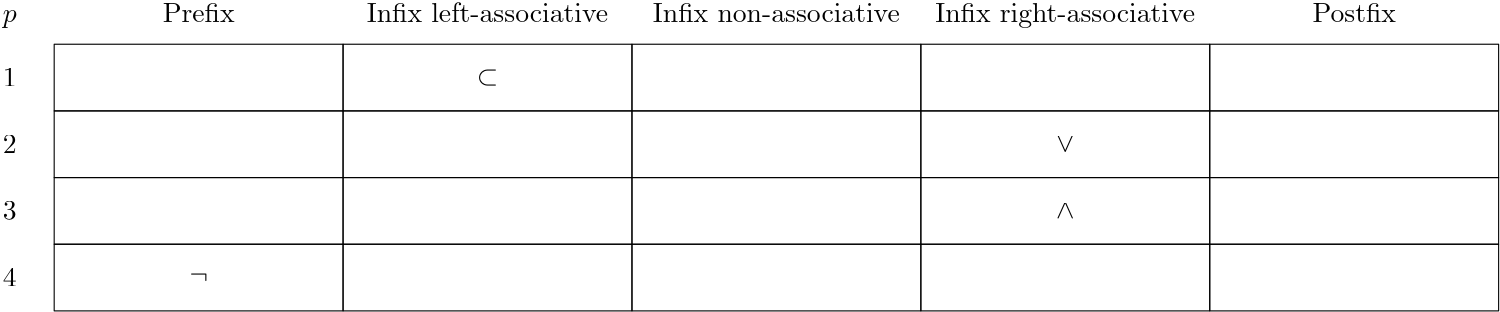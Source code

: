 <?xml version="1.0"?>
<!DOCTYPE ipe SYSTEM "ipe.dtd">
<ipe version="70218" creator="Ipe 7.2.27">
<info created="D:20230606203738" modified="D:20230606204302"/>
<ipestyle name="basic">
<symbol name="arrow/arc(spx)">
<path stroke="sym-stroke" fill="sym-stroke" pen="sym-pen">
0 0 m
-1 0.333 l
-1 -0.333 l
h
</path>
</symbol>
<symbol name="arrow/farc(spx)">
<path stroke="sym-stroke" fill="white" pen="sym-pen">
0 0 m
-1 0.333 l
-1 -0.333 l
h
</path>
</symbol>
<symbol name="arrow/ptarc(spx)">
<path stroke="sym-stroke" fill="sym-stroke" pen="sym-pen">
0 0 m
-1 0.333 l
-0.8 0 l
-1 -0.333 l
h
</path>
</symbol>
<symbol name="arrow/fptarc(spx)">
<path stroke="sym-stroke" fill="white" pen="sym-pen">
0 0 m
-1 0.333 l
-0.8 0 l
-1 -0.333 l
h
</path>
</symbol>
<symbol name="mark/circle(sx)" transformations="translations">
<path fill="sym-stroke">
0.6 0 0 0.6 0 0 e
0.4 0 0 0.4 0 0 e
</path>
</symbol>
<symbol name="mark/disk(sx)" transformations="translations">
<path fill="sym-stroke">
0.6 0 0 0.6 0 0 e
</path>
</symbol>
<symbol name="mark/fdisk(sfx)" transformations="translations">
<group>
<path fill="sym-fill">
0.5 0 0 0.5 0 0 e
</path>
<path fill="sym-stroke" fillrule="eofill">
0.6 0 0 0.6 0 0 e
0.4 0 0 0.4 0 0 e
</path>
</group>
</symbol>
<symbol name="mark/box(sx)" transformations="translations">
<path fill="sym-stroke" fillrule="eofill">
-0.6 -0.6 m
0.6 -0.6 l
0.6 0.6 l
-0.6 0.6 l
h
-0.4 -0.4 m
0.4 -0.4 l
0.4 0.4 l
-0.4 0.4 l
h
</path>
</symbol>
<symbol name="mark/square(sx)" transformations="translations">
<path fill="sym-stroke">
-0.6 -0.6 m
0.6 -0.6 l
0.6 0.6 l
-0.6 0.6 l
h
</path>
</symbol>
<symbol name="mark/fsquare(sfx)" transformations="translations">
<group>
<path fill="sym-fill">
-0.5 -0.5 m
0.5 -0.5 l
0.5 0.5 l
-0.5 0.5 l
h
</path>
<path fill="sym-stroke" fillrule="eofill">
-0.6 -0.6 m
0.6 -0.6 l
0.6 0.6 l
-0.6 0.6 l
h
-0.4 -0.4 m
0.4 -0.4 l
0.4 0.4 l
-0.4 0.4 l
h
</path>
</group>
</symbol>
<symbol name="mark/cross(sx)" transformations="translations">
<group>
<path fill="sym-stroke">
-0.43 -0.57 m
0.57 0.43 l
0.43 0.57 l
-0.57 -0.43 l
h
</path>
<path fill="sym-stroke">
-0.43 0.57 m
0.57 -0.43 l
0.43 -0.57 l
-0.57 0.43 l
h
</path>
</group>
</symbol>
<symbol name="arrow/fnormal(spx)">
<path stroke="sym-stroke" fill="white" pen="sym-pen">
0 0 m
-1 0.333 l
-1 -0.333 l
h
</path>
</symbol>
<symbol name="arrow/pointed(spx)">
<path stroke="sym-stroke" fill="sym-stroke" pen="sym-pen">
0 0 m
-1 0.333 l
-0.8 0 l
-1 -0.333 l
h
</path>
</symbol>
<symbol name="arrow/fpointed(spx)">
<path stroke="sym-stroke" fill="white" pen="sym-pen">
0 0 m
-1 0.333 l
-0.8 0 l
-1 -0.333 l
h
</path>
</symbol>
<symbol name="arrow/linear(spx)">
<path stroke="sym-stroke" pen="sym-pen">
-1 0.333 m
0 0 l
-1 -0.333 l
</path>
</symbol>
<symbol name="arrow/fdouble(spx)">
<path stroke="sym-stroke" fill="white" pen="sym-pen">
0 0 m
-1 0.333 l
-1 -0.333 l
h
-1 0 m
-2 0.333 l
-2 -0.333 l
h
</path>
</symbol>
<symbol name="arrow/double(spx)">
<path stroke="sym-stroke" fill="sym-stroke" pen="sym-pen">
0 0 m
-1 0.333 l
-1 -0.333 l
h
-1 0 m
-2 0.333 l
-2 -0.333 l
h
</path>
</symbol>
<symbol name="arrow/mid-normal(spx)">
<path stroke="sym-stroke" fill="sym-stroke" pen="sym-pen">
0.5 0 m
-0.5 0.333 l
-0.5 -0.333 l
h
</path>
</symbol>
<symbol name="arrow/mid-fnormal(spx)">
<path stroke="sym-stroke" fill="white" pen="sym-pen">
0.5 0 m
-0.5 0.333 l
-0.5 -0.333 l
h
</path>
</symbol>
<symbol name="arrow/mid-pointed(spx)">
<path stroke="sym-stroke" fill="sym-stroke" pen="sym-pen">
0.5 0 m
-0.5 0.333 l
-0.3 0 l
-0.5 -0.333 l
h
</path>
</symbol>
<symbol name="arrow/mid-fpointed(spx)">
<path stroke="sym-stroke" fill="white" pen="sym-pen">
0.5 0 m
-0.5 0.333 l
-0.3 0 l
-0.5 -0.333 l
h
</path>
</symbol>
<symbol name="arrow/mid-double(spx)">
<path stroke="sym-stroke" fill="sym-stroke" pen="sym-pen">
1 0 m
0 0.333 l
0 -0.333 l
h
0 0 m
-1 0.333 l
-1 -0.333 l
h
</path>
</symbol>
<symbol name="arrow/mid-fdouble(spx)">
<path stroke="sym-stroke" fill="white" pen="sym-pen">
1 0 m
0 0.333 l
0 -0.333 l
h
0 0 m
-1 0.333 l
-1 -0.333 l
h
</path>
</symbol>
<anglesize name="22.5 deg" value="22.5"/>
<anglesize name="30 deg" value="30"/>
<anglesize name="45 deg" value="45"/>
<anglesize name="60 deg" value="60"/>
<anglesize name="90 deg" value="90"/>
<arrowsize name="large" value="10"/>
<arrowsize name="small" value="5"/>
<arrowsize name="tiny" value="3"/>
<color name="blue" value="0 0 1"/>
<color name="brown" value="0.647 0.165 0.165"/>
<color name="darkblue" value="0 0 0.545"/>
<color name="darkcyan" value="0 0.545 0.545"/>
<color name="darkgray" value="0.663"/>
<color name="darkgreen" value="0 0.392 0"/>
<color name="darkmagenta" value="0.545 0 0.545"/>
<color name="darkorange" value="1 0.549 0"/>
<color name="darkred" value="0.545 0 0"/>
<color name="gold" value="1 0.843 0"/>
<color name="gray" value="0.745"/>
<color name="green" value="0 1 0"/>
<color name="lightblue" value="0.678 0.847 0.902"/>
<color name="lightcyan" value="0.878 1 1"/>
<color name="lightgray" value="0.827"/>
<color name="lightgreen" value="0.565 0.933 0.565"/>
<color name="lightyellow" value="1 1 0.878"/>
<color name="navy" value="0 0 0.502"/>
<color name="orange" value="1 0.647 0"/>
<color name="pink" value="1 0.753 0.796"/>
<color name="purple" value="0.627 0.125 0.941"/>
<color name="red" value="1 0 0"/>
<color name="seagreen" value="0.18 0.545 0.341"/>
<color name="turquoise" value="0.251 0.878 0.816"/>
<color name="violet" value="0.933 0.51 0.933"/>
<color name="yellow" value="1 1 0"/>
<dashstyle name="dash dot dotted" value="[4 2 1 2 1 2] 0"/>
<dashstyle name="dash dotted" value="[4 2 1 2] 0"/>
<dashstyle name="dashed" value="[4] 0"/>
<dashstyle name="dotted" value="[1 3] 0"/>
<gridsize name="10 pts (~3.5 mm)" value="10"/>
<gridsize name="14 pts (~5 mm)" value="14"/>
<gridsize name="16 pts (~6 mm)" value="16"/>
<gridsize name="20 pts (~7 mm)" value="20"/>
<gridsize name="28 pts (~10 mm)" value="28"/>
<gridsize name="32 pts (~12 mm)" value="32"/>
<gridsize name="4 pts" value="4"/>
<gridsize name="56 pts (~20 mm)" value="56"/>
<gridsize name="8 pts (~3 mm)" value="8"/>
<opacity name="10%" value="0.1"/>
<opacity name="30%" value="0.3"/>
<opacity name="50%" value="0.5"/>
<opacity name="75%" value="0.75"/>
<pen name="fat" value="1.2"/>
<pen name="heavier" value="0.8"/>
<pen name="ultrafat" value="2"/>
<symbolsize name="large" value="5"/>
<symbolsize name="small" value="2"/>
<symbolsize name="tiny" value="1.1"/>
<textsize name="Huge" value="\Huge"/>
<textsize name="LARGE" value="\LARGE"/>
<textsize name="Large" value="\Large"/>
<textsize name="footnote" value="\footnotesize"/>
<textsize name="huge" value="\huge"/>
<textsize name="large" value="\large"/>
<textsize name="script" value="\scriptsize"/>
<textsize name="small" value="\small"/>
<textsize name="tiny" value="\tiny"/>
<textstyle name="center" begin="\begin{center}" end="\end{center}"/>
<textstyle name="item" begin="\begin{itemize}\item{}" end="\end{itemize}"/>
<textstyle name="itemize" begin="\begin{itemize}" end="\end{itemize}"/>
<tiling name="falling" angle="-60" step="4" width="1"/>
<tiling name="rising" angle="30" step="4" width="1"/>
</ipestyle>
<page>
<layer name="alpha"/>
<view layers="alpha" active="alpha"/>
<text layer="alpha" matrix="1 0 0 1 39.0485 8" transformations="translations" pos="64 768" stroke="black" type="label" width="25.903" height="6.918" depth="0" valign="baseline">Prefix</text>
<text matrix="1 0 0 1 48.4965 8" transformations="translations" pos="128 768" stroke="black" type="label" width="87.007" height="6.918" depth="0" valign="baseline">Infix left-associative</text>
<text matrix="1 0 0 1 39.528 8" transformations="translations" pos="240 768" stroke="black" type="label" width="88.944" height="6.918" depth="0" valign="baseline">Infix non-associative</text>
<text matrix="1 0 0 1 29.1615 8" transformations="translations" pos="352 768" stroke="black" type="label" width="93.677" height="6.926" depth="1.93" valign="baseline">Infix right-associative</text>
<text matrix="1 0 0 1 52.959 8" transformations="translations" pos="464 768" stroke="black" type="label" width="30.082" height="6.918" depth="0" valign="baseline">Postfix</text>
<path matrix="1 0 0 0.75 32 192" stroke="black">
32 768 m
32 736 l
136 736 l
136 768 l
h
</path>
<path matrix="1 0 0 0.75 136 192" stroke="black">
32 768 m
32 736 l
136 736 l
136 768 l
h
</path>
<path matrix="1 0 0 0.75 240 192" stroke="black">
32 768 m
32 736 l
136 736 l
136 768 l
h
</path>
<path matrix="1 0 0 0.75 344 192" stroke="black">
32 768 m
32 736 l
136 736 l
136 768 l
h
</path>
<path matrix="1 0 0 0.75 448 192" stroke="black">
32 768 m
32 736 l
136 736 l
136 768 l
h
</path>
<path matrix="1 0 0 0.75 32 168" stroke="black">
32 768 m
32 736 l
136 736 l
136 768 l
h
</path>
<path matrix="1 0 0 0.75 136 168" stroke="black">
32 768 m
32 736 l
136 736 l
136 768 l
h
</path>
<path matrix="1 0 0 0.75 240 168" stroke="black">
32 768 m
32 736 l
136 736 l
136 768 l
h
</path>
<path matrix="1 0 0 0.75 344 168" stroke="black">
32 768 m
32 736 l
136 736 l
136 768 l
h
</path>
<path matrix="1 0 0 0.75 448 168" stroke="black">
32 768 m
32 736 l
136 736 l
136 768 l
h
</path>
<path matrix="1 0 0 0.75 32 144" stroke="black">
32 768 m
32 736 l
136 736 l
136 768 l
h
</path>
<path matrix="1 0 0 0.75 136 144" stroke="black">
32 768 m
32 736 l
136 736 l
136 768 l
h
</path>
<path matrix="1 0 0 0.75 240 144" stroke="black">
32 768 m
32 736 l
136 736 l
136 768 l
h
</path>
<path matrix="1 0 0 0.75 344 144" stroke="black">
32 768 m
32 736 l
136 736 l
136 768 l
h
</path>
<path matrix="1 0 0 0.75 448 144" stroke="black">
32 768 m
32 736 l
136 736 l
136 768 l
h
</path>
<path matrix="1 0 0 0.75 32 120" stroke="black">
32 768 m
32 736 l
136 736 l
136 768 l
h
</path>
<path matrix="1 0 0 0.75 136 120" stroke="black">
32 768 m
32 736 l
136 736 l
136 768 l
h
</path>
<path matrix="1 0 0 0.75 240 120" stroke="black">
32 768 m
32 736 l
136 736 l
136 768 l
h
</path>
<path matrix="1 0 0 0.75 344 120" stroke="black">
32 768 m
32 736 l
136 736 l
136 768 l
h
</path>
<path matrix="1 0 0 0.75 448 120" stroke="black">
32 768 m
32 736 l
136 736 l
136 768 l
h
</path>
<text matrix="1 0 0 1 32.679 1.8555" transformations="translations" pos="80 680" stroke="black" type="label" width="6.642" height="4.289" depth="0" valign="baseline" style="math">\lnot</text>
<text matrix="1 0 0 1 24.679 1.2325" transformations="translations" pos="400 704" stroke="black" type="label" width="6.642" height="5.535" depth="0" valign="baseline" style="math">\land</text>
<text matrix="1 0 0 1 24.679 1.2325" transformations="translations" pos="400 728" stroke="black" type="label" width="6.642" height="5.535" depth="0" valign="baseline" style="math">\lor</text>
<text matrix="1 0 0 1 32.1255 1.51" transformations="translations" pos="184 752" stroke="black" type="label" width="7.749" height="5.37" depth="0.39" valign="baseline" style="math">\subset</text>
<text transformations="translations" pos="48 776" stroke="black" type="label" width="5.012" height="4.297" depth="1.93" halign="center" valign="baseline" style="math">p</text>
<text matrix="1 0 0 1 0 -23.21" transformations="translations" pos="48 776" stroke="black" type="label" width="4.981" height="6.42" depth="0" halign="center" valign="baseline" style="math">1</text>
<text matrix="1 0 0 1 0 -47.21" transformations="translations" pos="48 776" stroke="black" type="label" width="4.981" height="6.42" depth="0" halign="center" valign="baseline" style="math">2</text>
<text matrix="1 0 0 1 0 -71.21" transformations="translations" pos="48 776" stroke="black" type="label" width="4.981" height="6.42" depth="0" halign="center" valign="baseline" style="math">3</text>
<text matrix="1 0 0 1 0 -95.21" transformations="translations" pos="48 776" stroke="black" type="label" width="4.981" height="6.42" depth="0" halign="center" valign="baseline" style="math">4</text>
</page>
</ipe>
